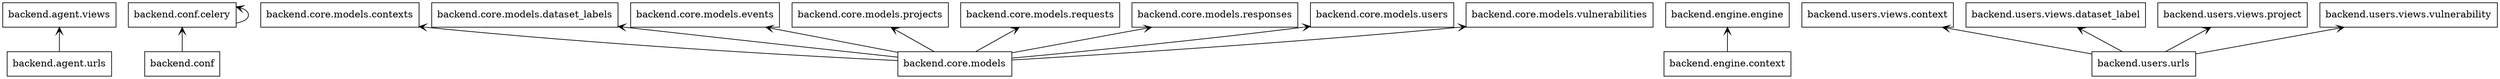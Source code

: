 digraph "packages" {
rankdir=BT
charset="utf-8"
"backend.agent.urls" [color="black", label=<backend.agent.urls>, shape="box", style="solid"];
"backend.agent.views" [color="black", label=<backend.agent.views>, shape="box", style="solid"];
"backend.conf" [color="black", label=<backend.conf>, shape="box", style="solid"];
"backend.conf.celery" [color="black", label=<backend.conf.celery>, shape="box", style="solid"];
"backend.core.models" [color="black", label=<backend.core.models>, shape="box", style="solid"];
"backend.core.models.contexts" [color="black", label=<backend.core.models.contexts>, shape="box", style="solid"];
"backend.core.models.dataset_labels" [color="black", label=<backend.core.models.dataset_labels>, shape="box", style="solid"];
"backend.core.models.events" [color="black", label=<backend.core.models.events>, shape="box", style="solid"];
"backend.core.models.projects" [color="black", label=<backend.core.models.projects>, shape="box", style="solid"];
"backend.core.models.requests" [color="black", label=<backend.core.models.requests>, shape="box", style="solid"];
"backend.core.models.responses" [color="black", label=<backend.core.models.responses>, shape="box", style="solid"];
"backend.core.models.users" [color="black", label=<backend.core.models.users>, shape="box", style="solid"];
"backend.core.models.vulnerabilities" [color="black", label=<backend.core.models.vulnerabilities>, shape="box", style="solid"];
"backend.engine.context" [color="black", label=<backend.engine.context>, shape="box", style="solid"];
"backend.engine.engine" [color="black", label=<backend.engine.engine>, shape="box", style="solid"];
"backend.users.urls" [color="black", label=<backend.users.urls>, shape="box", style="solid"];
"backend.users.views.context" [color="black", label=<backend.users.views.context>, shape="box", style="solid"];
"backend.users.views.dataset_label" [color="black", label=<backend.users.views.dataset_label>, shape="box", style="solid"];
"backend.users.views.project" [color="black", label=<backend.users.views.project>, shape="box", style="solid"];
"backend.users.views.vulnerability" [color="black", label=<backend.users.views.vulnerability>, shape="box", style="solid"];
"backend.agent.urls" -> "backend.agent.views" [arrowhead="open", arrowtail="none"];
"backend.conf" -> "backend.conf.celery" [arrowhead="open", arrowtail="none"];
"backend.conf.celery" -> "backend.conf.celery" [arrowhead="open", arrowtail="none"];
"backend.core.models" -> "backend.core.models.contexts" [arrowhead="open", arrowtail="none"];
"backend.core.models" -> "backend.core.models.dataset_labels" [arrowhead="open", arrowtail="none"];
"backend.core.models" -> "backend.core.models.events" [arrowhead="open", arrowtail="none"];
"backend.core.models" -> "backend.core.models.projects" [arrowhead="open", arrowtail="none"];
"backend.core.models" -> "backend.core.models.requests" [arrowhead="open", arrowtail="none"];
"backend.core.models" -> "backend.core.models.responses" [arrowhead="open", arrowtail="none"];
"backend.core.models" -> "backend.core.models.users" [arrowhead="open", arrowtail="none"];
"backend.core.models" -> "backend.core.models.vulnerabilities" [arrowhead="open", arrowtail="none"];
"backend.engine.context" -> "backend.engine.engine" [arrowhead="open", arrowtail="none"];
"backend.users.urls" -> "backend.users.views.context" [arrowhead="open", arrowtail="none"];
"backend.users.urls" -> "backend.users.views.dataset_label" [arrowhead="open", arrowtail="none"];
"backend.users.urls" -> "backend.users.views.project" [arrowhead="open", arrowtail="none"];
"backend.users.urls" -> "backend.users.views.vulnerability" [arrowhead="open", arrowtail="none"];
}
